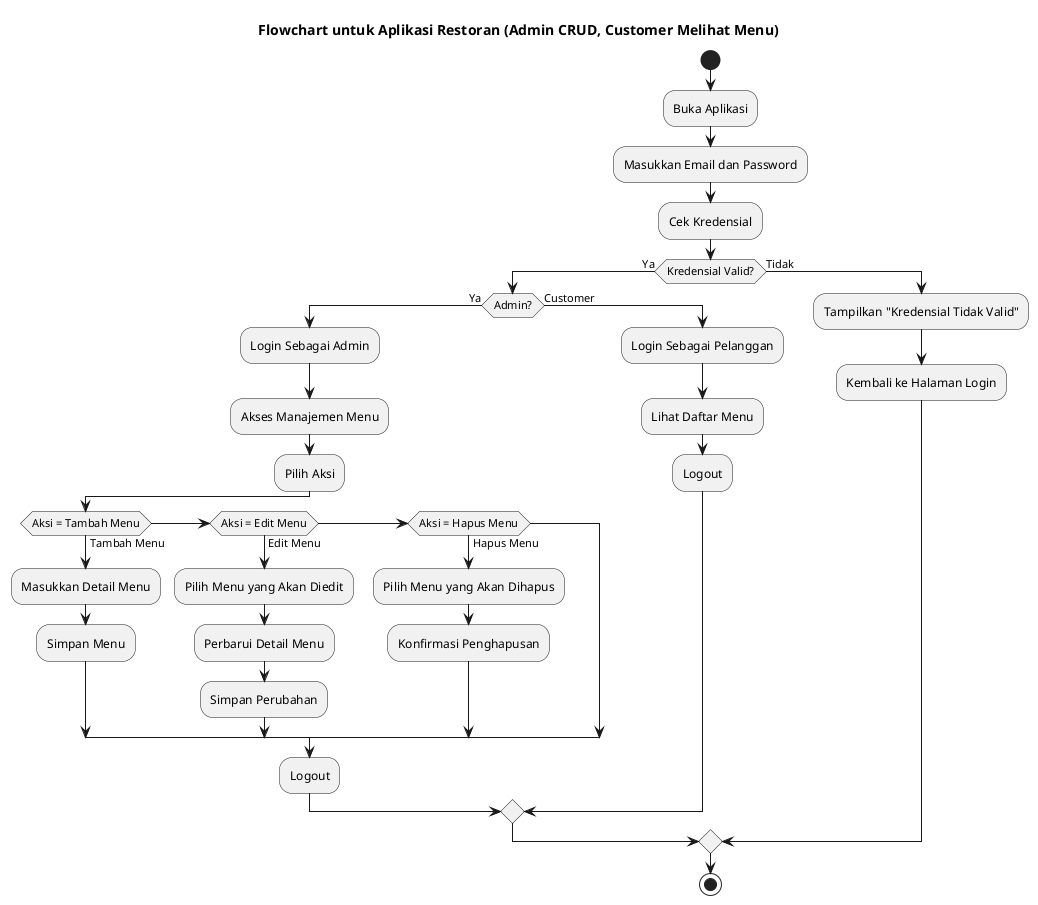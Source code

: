 @startuml restoran
title Flowchart untuk Aplikasi Restoran (Admin CRUD, Customer Melihat Menu)

start

:Buka Aplikasi;

:Masukkan Email dan Password;

:Cek Kredensial;

if (Kredensial Valid?) then (Ya)
    if (Admin?) then (Ya)
        :Login Sebagai Admin;
        :Akses Manajemen Menu;
        :Pilih Aksi;
        if (Aksi = Tambah Menu) then (Tambah Menu)
            :Masukkan Detail Menu;
            :Simpan Menu;
        elseif (Aksi = Edit Menu) then (Edit Menu)
            :Pilih Menu yang Akan Diedit;
            :Perbarui Detail Menu;
            :Simpan Perubahan;
        elseif (Aksi = Hapus Menu) then (Hapus Menu)
            :Pilih Menu yang Akan Dihapus;
            :Konfirmasi Penghapusan;
        endif
        :Logout;
    else (Customer)
        :Login Sebagai Pelanggan;
        :Lihat Daftar Menu;
        :Logout;
    endif
else (Tidak)
    :Tampilkan "Kredensial Tidak Valid";
    :Kembali ke Halaman Login;
endif

stop
@enduml
